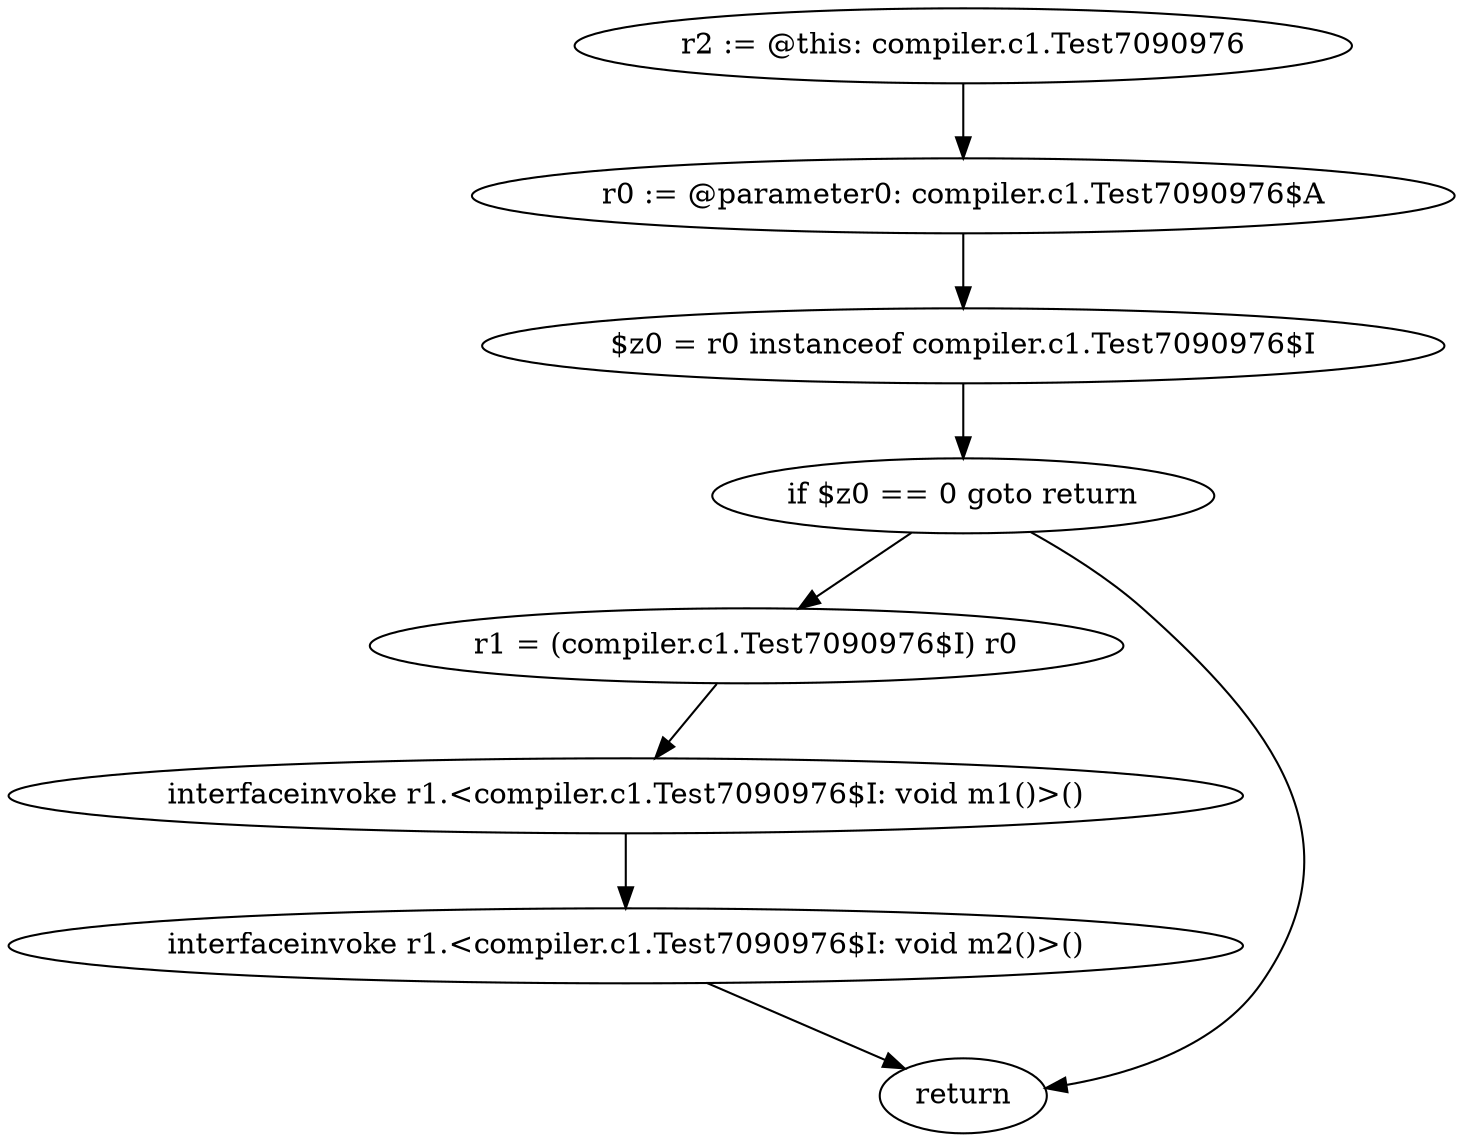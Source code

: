 digraph "unitGraph" {
    "r2 := @this: compiler.c1.Test7090976"
    "r0 := @parameter0: compiler.c1.Test7090976$A"
    "$z0 = r0 instanceof compiler.c1.Test7090976$I"
    "if $z0 == 0 goto return"
    "r1 = (compiler.c1.Test7090976$I) r0"
    "interfaceinvoke r1.<compiler.c1.Test7090976$I: void m1()>()"
    "interfaceinvoke r1.<compiler.c1.Test7090976$I: void m2()>()"
    "return"
    "r2 := @this: compiler.c1.Test7090976"->"r0 := @parameter0: compiler.c1.Test7090976$A";
    "r0 := @parameter0: compiler.c1.Test7090976$A"->"$z0 = r0 instanceof compiler.c1.Test7090976$I";
    "$z0 = r0 instanceof compiler.c1.Test7090976$I"->"if $z0 == 0 goto return";
    "if $z0 == 0 goto return"->"r1 = (compiler.c1.Test7090976$I) r0";
    "if $z0 == 0 goto return"->"return";
    "r1 = (compiler.c1.Test7090976$I) r0"->"interfaceinvoke r1.<compiler.c1.Test7090976$I: void m1()>()";
    "interfaceinvoke r1.<compiler.c1.Test7090976$I: void m1()>()"->"interfaceinvoke r1.<compiler.c1.Test7090976$I: void m2()>()";
    "interfaceinvoke r1.<compiler.c1.Test7090976$I: void m2()>()"->"return";
}
